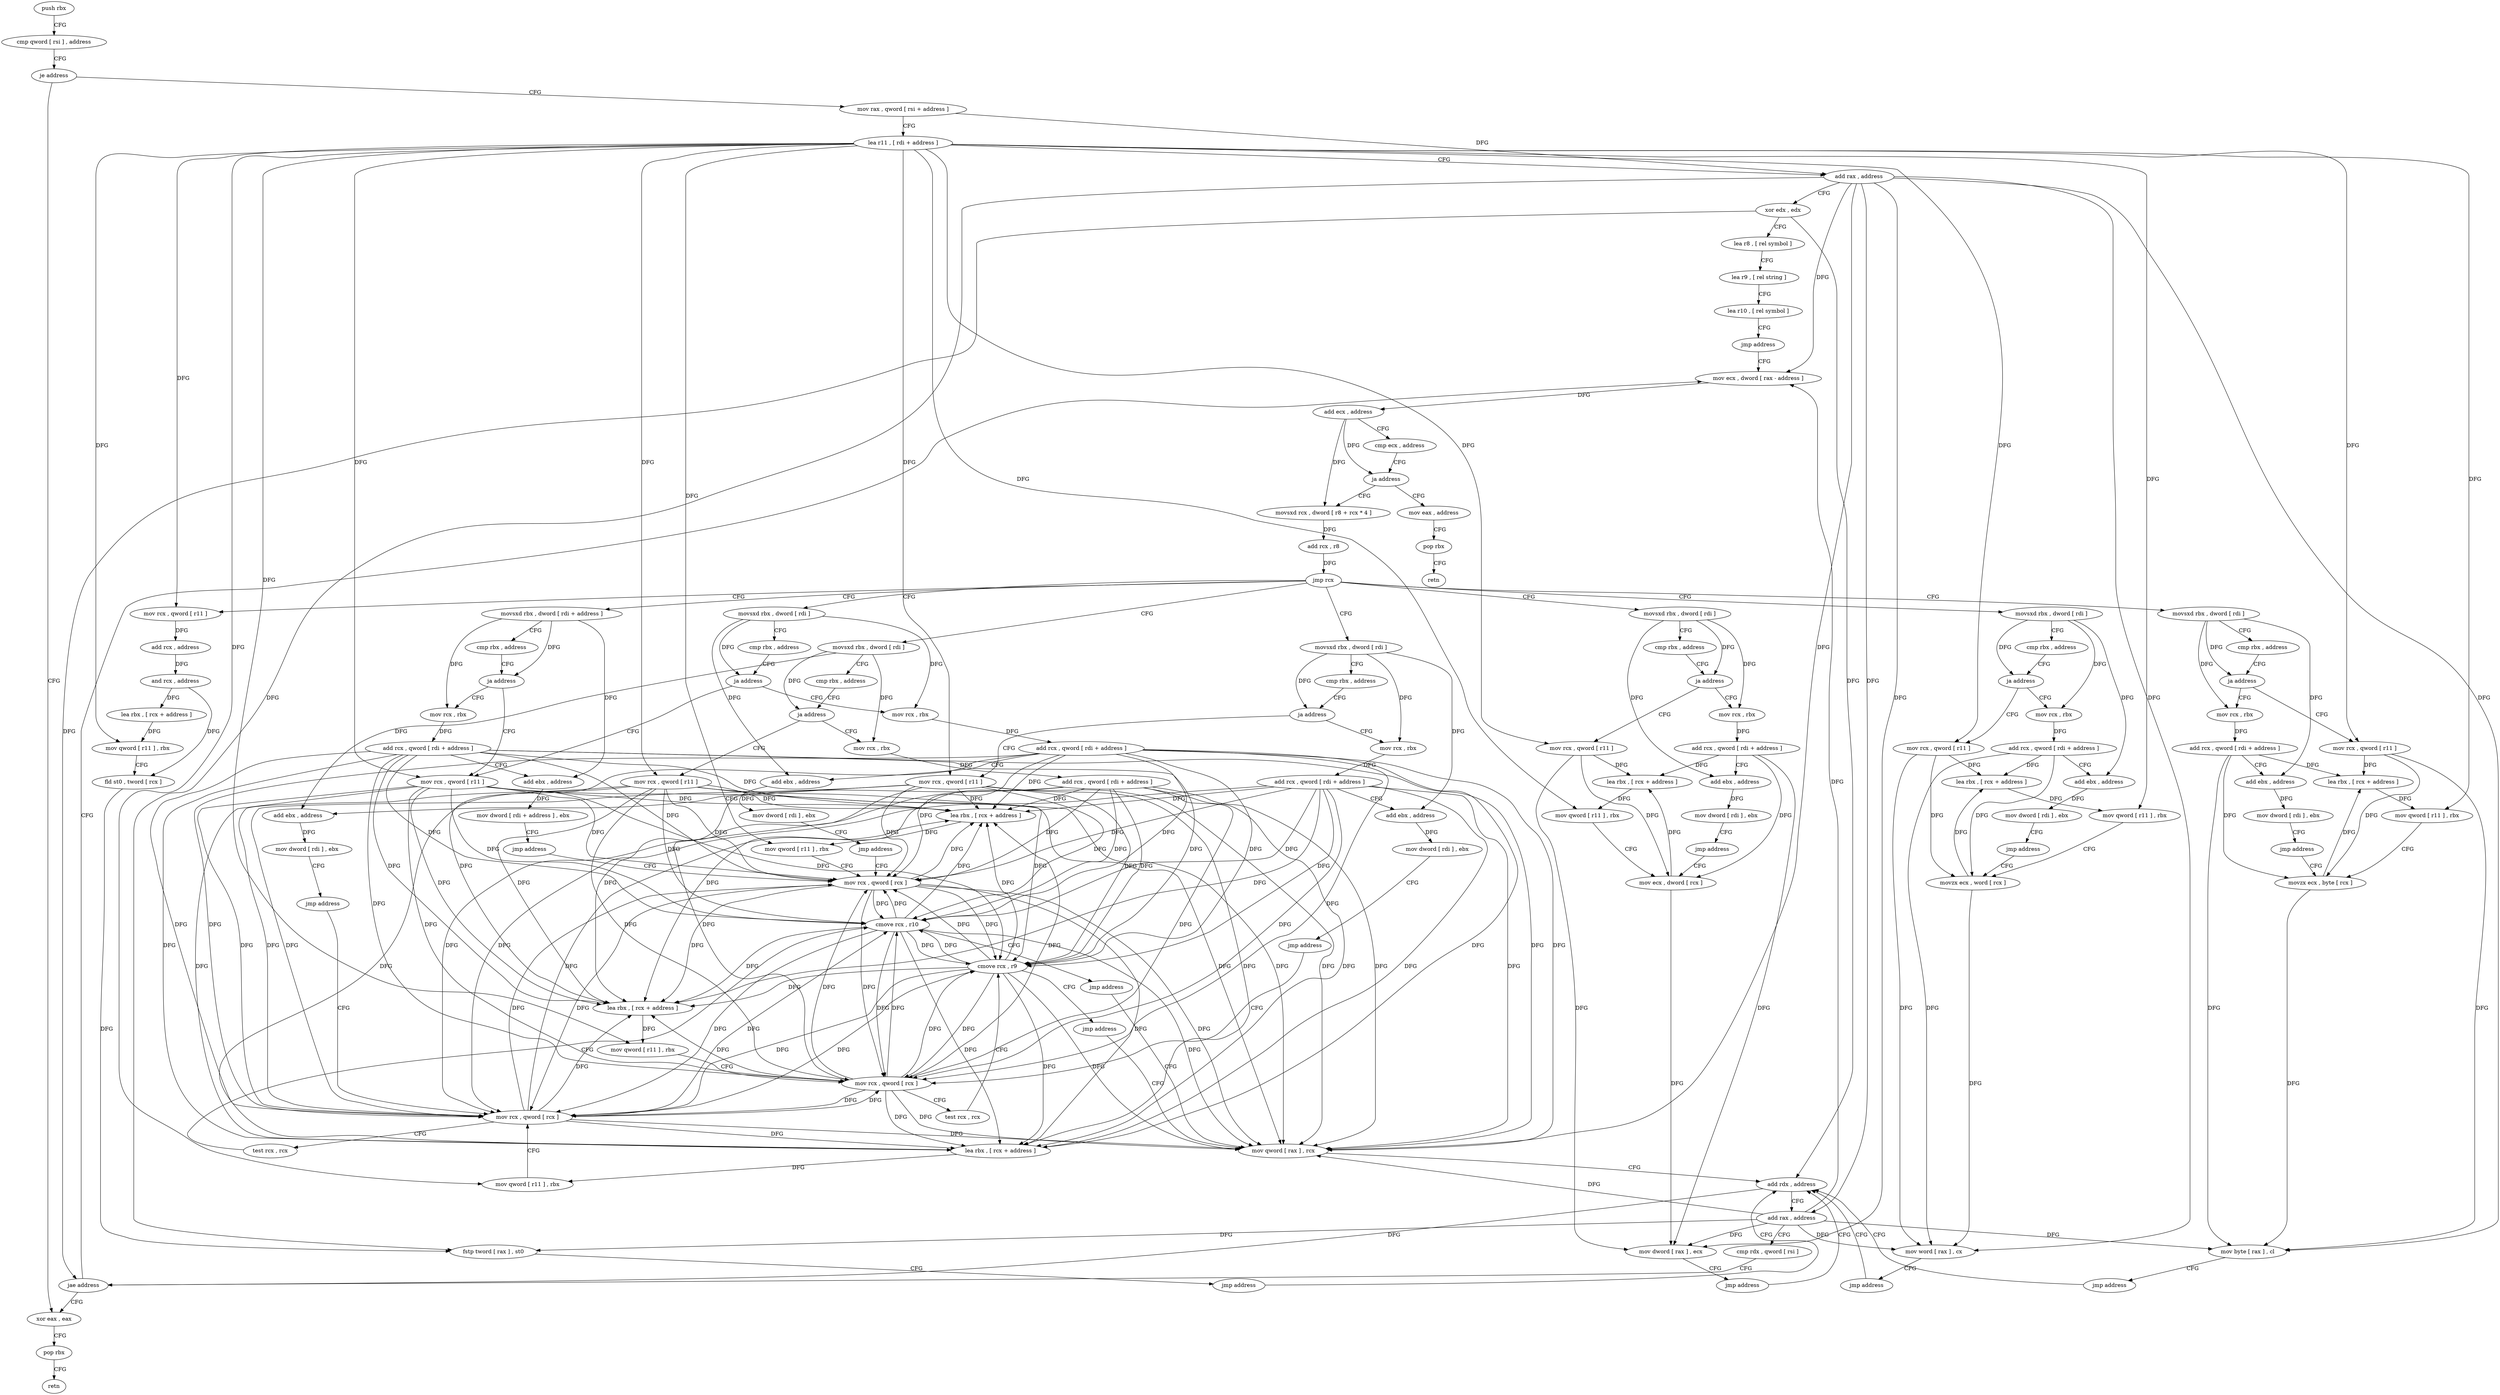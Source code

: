 digraph "func" {
"4317424" [label = "push rbx" ]
"4317425" [label = "cmp qword [ rsi ] , address" ]
"4317429" [label = "je address" ]
"4317853" [label = "xor eax , eax" ]
"4317435" [label = "mov rax , qword [ rsi + address ]" ]
"4317855" [label = "pop rbx" ]
"4317856" [label = "retn" ]
"4317439" [label = "lea r11 , [ rdi + address ]" ]
"4317443" [label = "add rax , address" ]
"4317447" [label = "xor edx , edx" ]
"4317449" [label = "lea r8 , [ rel symbol ]" ]
"4317456" [label = "lea r9 , [ rel string ]" ]
"4317463" [label = "lea r10 , [ rel symbol ]" ]
"4317470" [label = "jmp address" ]
"4317505" [label = "mov ecx , dword [ rax - address ]" ]
"4317508" [label = "add ecx , address" ]
"4317511" [label = "cmp ecx , address" ]
"4317514" [label = "ja address" ]
"4317857" [label = "mov eax , address" ]
"4317520" [label = "movsxd rcx , dword [ r8 + rcx * 4 ]" ]
"4317862" [label = "pop rbx" ]
"4317863" [label = "retn" ]
"4317524" [label = "add rcx , r8" ]
"4317527" [label = "jmp rcx" ]
"4317529" [label = "movsxd rbx , dword [ rdi ]" ]
"4317552" [label = "movsxd rbx , dword [ rdi ]" ]
"4317575" [label = "movsxd rbx , dword [ rdi ]" ]
"4317598" [label = "movsxd rbx , dword [ rdi ]" ]
"4317640" [label = "movsxd rbx , dword [ rdi ]" ]
"4317670" [label = "movsxd rbx , dword [ rdi ]" ]
"4317741" [label = "movsxd rbx , dword [ rdi + address ]" ]
"4317776" [label = "mov rcx , qword [ r11 ]" ]
"4317532" [label = "cmp rbx , address" ]
"4317536" [label = "ja address" ]
"4317472" [label = "mov rcx , qword [ r11 ]" ]
"4317538" [label = "mov rcx , rbx" ]
"4317555" [label = "cmp rbx , address" ]
"4317559" [label = "ja address" ]
"4317621" [label = "mov rcx , qword [ r11 ]" ]
"4317561" [label = "mov rcx , rbx" ]
"4317578" [label = "cmp rbx , address" ]
"4317582" [label = "ja address" ]
"4317700" [label = "mov rcx , qword [ r11 ]" ]
"4317584" [label = "mov rcx , rbx" ]
"4317601" [label = "cmp rbx , address" ]
"4317605" [label = "ja address" ]
"4317720" [label = "mov rcx , qword [ r11 ]" ]
"4317607" [label = "mov rcx , rbx" ]
"4317643" [label = "cmp rbx , address" ]
"4317647" [label = "ja address" ]
"4317803" [label = "mov rcx , qword [ r11 ]" ]
"4317653" [label = "mov rcx , rbx" ]
"4317673" [label = "cmp rbx , address" ]
"4317677" [label = "ja address" ]
"4317828" [label = "mov rcx , qword [ r11 ]" ]
"4317683" [label = "mov rcx , rbx" ]
"4317745" [label = "cmp rbx , address" ]
"4317752" [label = "ja address" ]
"4317758" [label = "mov rcx , rbx" ]
"4317779" [label = "add rcx , address" ]
"4317783" [label = "and rcx , address" ]
"4317787" [label = "lea rbx , [ rcx + address ]" ]
"4317791" [label = "mov qword [ r11 ] , rbx" ]
"4317794" [label = "fld st0 , tword [ rcx ]" ]
"4317796" [label = "fstp tword [ rax ] , st0" ]
"4317798" [label = "jmp address" ]
"4317488" [label = "add rdx , address" ]
"4317475" [label = "lea rbx , [ rcx + address ]" ]
"4317479" [label = "mov qword [ r11 ] , rbx" ]
"4317482" [label = "mov rcx , qword [ rcx ]" ]
"4317541" [label = "add rcx , qword [ rdi + address ]" ]
"4317545" [label = "add ebx , address" ]
"4317548" [label = "mov dword [ rdi ] , ebx" ]
"4317550" [label = "jmp address" ]
"4317624" [label = "lea rbx , [ rcx + address ]" ]
"4317628" [label = "mov qword [ r11 ] , rbx" ]
"4317631" [label = "mov ecx , dword [ rcx ]" ]
"4317564" [label = "add rcx , qword [ rdi + address ]" ]
"4317568" [label = "add ebx , address" ]
"4317571" [label = "mov dword [ rdi ] , ebx" ]
"4317573" [label = "jmp address" ]
"4317703" [label = "lea rbx , [ rcx + address ]" ]
"4317707" [label = "mov qword [ r11 ] , rbx" ]
"4317710" [label = "movzx ecx , byte [ rcx ]" ]
"4317587" [label = "add rcx , qword [ rdi + address ]" ]
"4317591" [label = "add ebx , address" ]
"4317594" [label = "mov dword [ rdi ] , ebx" ]
"4317596" [label = "jmp address" ]
"4317723" [label = "lea rbx , [ rcx + address ]" ]
"4317727" [label = "mov qword [ r11 ] , rbx" ]
"4317730" [label = "movzx ecx , word [ rcx ]" ]
"4317610" [label = "add rcx , qword [ rdi + address ]" ]
"4317614" [label = "add ebx , address" ]
"4317617" [label = "mov dword [ rdi ] , ebx" ]
"4317619" [label = "jmp address" ]
"4317806" [label = "lea rbx , [ rcx + address ]" ]
"4317810" [label = "mov qword [ r11 ] , rbx" ]
"4317813" [label = "mov rcx , qword [ rcx ]" ]
"4317656" [label = "add rcx , qword [ rdi + address ]" ]
"4317660" [label = "add ebx , address" ]
"4317663" [label = "mov dword [ rdi ] , ebx" ]
"4317665" [label = "jmp address" ]
"4317831" [label = "lea rbx , [ rcx + address ]" ]
"4317835" [label = "mov qword [ r11 ] , rbx" ]
"4317838" [label = "mov rcx , qword [ rcx ]" ]
"4317686" [label = "add rcx , qword [ rdi + address ]" ]
"4317690" [label = "add ebx , address" ]
"4317693" [label = "mov dword [ rdi ] , ebx" ]
"4317695" [label = "jmp address" ]
"4317761" [label = "add rcx , qword [ rdi + address ]" ]
"4317765" [label = "add ebx , address" ]
"4317768" [label = "mov dword [ rdi + address ] , ebx" ]
"4317771" [label = "jmp address" ]
"4317492" [label = "add rax , address" ]
"4317496" [label = "cmp rdx , qword [ rsi ]" ]
"4317499" [label = "jae address" ]
"4317485" [label = "mov qword [ rax ] , rcx" ]
"4317633" [label = "mov dword [ rax ] , ecx" ]
"4317635" [label = "jmp address" ]
"4317713" [label = "mov byte [ rax ] , cl" ]
"4317715" [label = "jmp address" ]
"4317733" [label = "mov word [ rax ] , cx" ]
"4317736" [label = "jmp address" ]
"4317816" [label = "test rcx , rcx" ]
"4317819" [label = "cmove rcx , r9" ]
"4317823" [label = "jmp address" ]
"4317841" [label = "test rcx , rcx" ]
"4317844" [label = "cmove rcx , r10" ]
"4317848" [label = "jmp address" ]
"4317424" -> "4317425" [ label = "CFG" ]
"4317425" -> "4317429" [ label = "CFG" ]
"4317429" -> "4317853" [ label = "CFG" ]
"4317429" -> "4317435" [ label = "CFG" ]
"4317853" -> "4317855" [ label = "CFG" ]
"4317435" -> "4317439" [ label = "CFG" ]
"4317435" -> "4317443" [ label = "DFG" ]
"4317855" -> "4317856" [ label = "CFG" ]
"4317439" -> "4317443" [ label = "CFG" ]
"4317439" -> "4317776" [ label = "DFG" ]
"4317439" -> "4317791" [ label = "DFG" ]
"4317439" -> "4317472" [ label = "DFG" ]
"4317439" -> "4317479" [ label = "DFG" ]
"4317439" -> "4317621" [ label = "DFG" ]
"4317439" -> "4317628" [ label = "DFG" ]
"4317439" -> "4317700" [ label = "DFG" ]
"4317439" -> "4317707" [ label = "DFG" ]
"4317439" -> "4317720" [ label = "DFG" ]
"4317439" -> "4317727" [ label = "DFG" ]
"4317439" -> "4317803" [ label = "DFG" ]
"4317439" -> "4317810" [ label = "DFG" ]
"4317439" -> "4317828" [ label = "DFG" ]
"4317439" -> "4317835" [ label = "DFG" ]
"4317443" -> "4317447" [ label = "CFG" ]
"4317443" -> "4317505" [ label = "DFG" ]
"4317443" -> "4317796" [ label = "DFG" ]
"4317443" -> "4317492" [ label = "DFG" ]
"4317443" -> "4317633" [ label = "DFG" ]
"4317443" -> "4317713" [ label = "DFG" ]
"4317443" -> "4317733" [ label = "DFG" ]
"4317443" -> "4317485" [ label = "DFG" ]
"4317447" -> "4317449" [ label = "CFG" ]
"4317447" -> "4317488" [ label = "DFG" ]
"4317447" -> "4317499" [ label = "DFG" ]
"4317449" -> "4317456" [ label = "CFG" ]
"4317456" -> "4317463" [ label = "CFG" ]
"4317463" -> "4317470" [ label = "CFG" ]
"4317470" -> "4317505" [ label = "CFG" ]
"4317505" -> "4317508" [ label = "DFG" ]
"4317508" -> "4317511" [ label = "CFG" ]
"4317508" -> "4317514" [ label = "DFG" ]
"4317508" -> "4317520" [ label = "DFG" ]
"4317511" -> "4317514" [ label = "CFG" ]
"4317514" -> "4317857" [ label = "CFG" ]
"4317514" -> "4317520" [ label = "CFG" ]
"4317857" -> "4317862" [ label = "CFG" ]
"4317520" -> "4317524" [ label = "DFG" ]
"4317862" -> "4317863" [ label = "CFG" ]
"4317524" -> "4317527" [ label = "DFG" ]
"4317527" -> "4317529" [ label = "CFG" ]
"4317527" -> "4317552" [ label = "CFG" ]
"4317527" -> "4317575" [ label = "CFG" ]
"4317527" -> "4317598" [ label = "CFG" ]
"4317527" -> "4317640" [ label = "CFG" ]
"4317527" -> "4317670" [ label = "CFG" ]
"4317527" -> "4317741" [ label = "CFG" ]
"4317527" -> "4317776" [ label = "CFG" ]
"4317529" -> "4317532" [ label = "CFG" ]
"4317529" -> "4317536" [ label = "DFG" ]
"4317529" -> "4317538" [ label = "DFG" ]
"4317529" -> "4317545" [ label = "DFG" ]
"4317552" -> "4317555" [ label = "CFG" ]
"4317552" -> "4317559" [ label = "DFG" ]
"4317552" -> "4317561" [ label = "DFG" ]
"4317552" -> "4317568" [ label = "DFG" ]
"4317575" -> "4317578" [ label = "CFG" ]
"4317575" -> "4317582" [ label = "DFG" ]
"4317575" -> "4317584" [ label = "DFG" ]
"4317575" -> "4317591" [ label = "DFG" ]
"4317598" -> "4317601" [ label = "CFG" ]
"4317598" -> "4317605" [ label = "DFG" ]
"4317598" -> "4317607" [ label = "DFG" ]
"4317598" -> "4317614" [ label = "DFG" ]
"4317640" -> "4317643" [ label = "CFG" ]
"4317640" -> "4317647" [ label = "DFG" ]
"4317640" -> "4317653" [ label = "DFG" ]
"4317640" -> "4317660" [ label = "DFG" ]
"4317670" -> "4317673" [ label = "CFG" ]
"4317670" -> "4317677" [ label = "DFG" ]
"4317670" -> "4317683" [ label = "DFG" ]
"4317670" -> "4317690" [ label = "DFG" ]
"4317741" -> "4317745" [ label = "CFG" ]
"4317741" -> "4317752" [ label = "DFG" ]
"4317741" -> "4317758" [ label = "DFG" ]
"4317741" -> "4317765" [ label = "DFG" ]
"4317776" -> "4317779" [ label = "DFG" ]
"4317532" -> "4317536" [ label = "CFG" ]
"4317536" -> "4317472" [ label = "CFG" ]
"4317536" -> "4317538" [ label = "CFG" ]
"4317472" -> "4317475" [ label = "DFG" ]
"4317472" -> "4317806" [ label = "DFG" ]
"4317472" -> "4317831" [ label = "DFG" ]
"4317472" -> "4317482" [ label = "DFG" ]
"4317472" -> "4317813" [ label = "DFG" ]
"4317472" -> "4317819" [ label = "DFG" ]
"4317472" -> "4317838" [ label = "DFG" ]
"4317472" -> "4317844" [ label = "DFG" ]
"4317472" -> "4317485" [ label = "DFG" ]
"4317538" -> "4317541" [ label = "DFG" ]
"4317555" -> "4317559" [ label = "CFG" ]
"4317559" -> "4317621" [ label = "CFG" ]
"4317559" -> "4317561" [ label = "CFG" ]
"4317621" -> "4317624" [ label = "DFG" ]
"4317621" -> "4317631" [ label = "DFG" ]
"4317621" -> "4317633" [ label = "DFG" ]
"4317561" -> "4317564" [ label = "DFG" ]
"4317578" -> "4317582" [ label = "CFG" ]
"4317582" -> "4317700" [ label = "CFG" ]
"4317582" -> "4317584" [ label = "CFG" ]
"4317700" -> "4317703" [ label = "DFG" ]
"4317700" -> "4317710" [ label = "DFG" ]
"4317700" -> "4317713" [ label = "DFG" ]
"4317584" -> "4317587" [ label = "DFG" ]
"4317601" -> "4317605" [ label = "CFG" ]
"4317605" -> "4317720" [ label = "CFG" ]
"4317605" -> "4317607" [ label = "CFG" ]
"4317720" -> "4317723" [ label = "DFG" ]
"4317720" -> "4317730" [ label = "DFG" ]
"4317720" -> "4317733" [ label = "DFG" ]
"4317607" -> "4317610" [ label = "DFG" ]
"4317643" -> "4317647" [ label = "CFG" ]
"4317647" -> "4317803" [ label = "CFG" ]
"4317647" -> "4317653" [ label = "CFG" ]
"4317803" -> "4317806" [ label = "DFG" ]
"4317803" -> "4317475" [ label = "DFG" ]
"4317803" -> "4317831" [ label = "DFG" ]
"4317803" -> "4317482" [ label = "DFG" ]
"4317803" -> "4317813" [ label = "DFG" ]
"4317803" -> "4317819" [ label = "DFG" ]
"4317803" -> "4317838" [ label = "DFG" ]
"4317803" -> "4317844" [ label = "DFG" ]
"4317803" -> "4317485" [ label = "DFG" ]
"4317653" -> "4317656" [ label = "DFG" ]
"4317673" -> "4317677" [ label = "CFG" ]
"4317677" -> "4317828" [ label = "CFG" ]
"4317677" -> "4317683" [ label = "CFG" ]
"4317828" -> "4317831" [ label = "DFG" ]
"4317828" -> "4317475" [ label = "DFG" ]
"4317828" -> "4317806" [ label = "DFG" ]
"4317828" -> "4317482" [ label = "DFG" ]
"4317828" -> "4317813" [ label = "DFG" ]
"4317828" -> "4317819" [ label = "DFG" ]
"4317828" -> "4317838" [ label = "DFG" ]
"4317828" -> "4317844" [ label = "DFG" ]
"4317828" -> "4317485" [ label = "DFG" ]
"4317683" -> "4317686" [ label = "DFG" ]
"4317745" -> "4317752" [ label = "CFG" ]
"4317752" -> "4317472" [ label = "CFG" ]
"4317752" -> "4317758" [ label = "CFG" ]
"4317758" -> "4317761" [ label = "DFG" ]
"4317779" -> "4317783" [ label = "DFG" ]
"4317783" -> "4317787" [ label = "DFG" ]
"4317783" -> "4317794" [ label = "DFG" ]
"4317787" -> "4317791" [ label = "DFG" ]
"4317791" -> "4317794" [ label = "CFG" ]
"4317794" -> "4317796" [ label = "DFG" ]
"4317796" -> "4317798" [ label = "CFG" ]
"4317798" -> "4317488" [ label = "CFG" ]
"4317488" -> "4317492" [ label = "CFG" ]
"4317488" -> "4317499" [ label = "DFG" ]
"4317475" -> "4317479" [ label = "DFG" ]
"4317479" -> "4317482" [ label = "CFG" ]
"4317482" -> "4317485" [ label = "DFG" ]
"4317482" -> "4317475" [ label = "DFG" ]
"4317482" -> "4317806" [ label = "DFG" ]
"4317482" -> "4317831" [ label = "DFG" ]
"4317482" -> "4317813" [ label = "DFG" ]
"4317482" -> "4317819" [ label = "DFG" ]
"4317482" -> "4317838" [ label = "DFG" ]
"4317482" -> "4317844" [ label = "DFG" ]
"4317541" -> "4317545" [ label = "CFG" ]
"4317541" -> "4317475" [ label = "DFG" ]
"4317541" -> "4317806" [ label = "DFG" ]
"4317541" -> "4317831" [ label = "DFG" ]
"4317541" -> "4317482" [ label = "DFG" ]
"4317541" -> "4317813" [ label = "DFG" ]
"4317541" -> "4317819" [ label = "DFG" ]
"4317541" -> "4317838" [ label = "DFG" ]
"4317541" -> "4317844" [ label = "DFG" ]
"4317541" -> "4317485" [ label = "DFG" ]
"4317545" -> "4317548" [ label = "DFG" ]
"4317548" -> "4317550" [ label = "CFG" ]
"4317550" -> "4317482" [ label = "CFG" ]
"4317624" -> "4317628" [ label = "DFG" ]
"4317628" -> "4317631" [ label = "CFG" ]
"4317631" -> "4317633" [ label = "DFG" ]
"4317631" -> "4317624" [ label = "DFG" ]
"4317564" -> "4317568" [ label = "CFG" ]
"4317564" -> "4317624" [ label = "DFG" ]
"4317564" -> "4317631" [ label = "DFG" ]
"4317564" -> "4317633" [ label = "DFG" ]
"4317568" -> "4317571" [ label = "DFG" ]
"4317571" -> "4317573" [ label = "CFG" ]
"4317573" -> "4317631" [ label = "CFG" ]
"4317703" -> "4317707" [ label = "DFG" ]
"4317707" -> "4317710" [ label = "CFG" ]
"4317710" -> "4317713" [ label = "DFG" ]
"4317710" -> "4317703" [ label = "DFG" ]
"4317587" -> "4317591" [ label = "CFG" ]
"4317587" -> "4317703" [ label = "DFG" ]
"4317587" -> "4317710" [ label = "DFG" ]
"4317587" -> "4317713" [ label = "DFG" ]
"4317591" -> "4317594" [ label = "DFG" ]
"4317594" -> "4317596" [ label = "CFG" ]
"4317596" -> "4317710" [ label = "CFG" ]
"4317723" -> "4317727" [ label = "DFG" ]
"4317727" -> "4317730" [ label = "CFG" ]
"4317730" -> "4317733" [ label = "DFG" ]
"4317730" -> "4317723" [ label = "DFG" ]
"4317610" -> "4317614" [ label = "CFG" ]
"4317610" -> "4317723" [ label = "DFG" ]
"4317610" -> "4317730" [ label = "DFG" ]
"4317610" -> "4317733" [ label = "DFG" ]
"4317614" -> "4317617" [ label = "DFG" ]
"4317617" -> "4317619" [ label = "CFG" ]
"4317619" -> "4317730" [ label = "CFG" ]
"4317806" -> "4317810" [ label = "DFG" ]
"4317810" -> "4317813" [ label = "CFG" ]
"4317813" -> "4317816" [ label = "CFG" ]
"4317813" -> "4317475" [ label = "DFG" ]
"4317813" -> "4317806" [ label = "DFG" ]
"4317813" -> "4317831" [ label = "DFG" ]
"4317813" -> "4317482" [ label = "DFG" ]
"4317813" -> "4317819" [ label = "DFG" ]
"4317813" -> "4317838" [ label = "DFG" ]
"4317813" -> "4317844" [ label = "DFG" ]
"4317813" -> "4317485" [ label = "DFG" ]
"4317656" -> "4317660" [ label = "CFG" ]
"4317656" -> "4317475" [ label = "DFG" ]
"4317656" -> "4317806" [ label = "DFG" ]
"4317656" -> "4317831" [ label = "DFG" ]
"4317656" -> "4317482" [ label = "DFG" ]
"4317656" -> "4317813" [ label = "DFG" ]
"4317656" -> "4317819" [ label = "DFG" ]
"4317656" -> "4317838" [ label = "DFG" ]
"4317656" -> "4317844" [ label = "DFG" ]
"4317656" -> "4317485" [ label = "DFG" ]
"4317660" -> "4317663" [ label = "DFG" ]
"4317663" -> "4317665" [ label = "CFG" ]
"4317665" -> "4317813" [ label = "CFG" ]
"4317831" -> "4317835" [ label = "DFG" ]
"4317835" -> "4317838" [ label = "CFG" ]
"4317838" -> "4317841" [ label = "CFG" ]
"4317838" -> "4317475" [ label = "DFG" ]
"4317838" -> "4317806" [ label = "DFG" ]
"4317838" -> "4317831" [ label = "DFG" ]
"4317838" -> "4317482" [ label = "DFG" ]
"4317838" -> "4317813" [ label = "DFG" ]
"4317838" -> "4317819" [ label = "DFG" ]
"4317838" -> "4317844" [ label = "DFG" ]
"4317838" -> "4317485" [ label = "DFG" ]
"4317686" -> "4317690" [ label = "CFG" ]
"4317686" -> "4317475" [ label = "DFG" ]
"4317686" -> "4317806" [ label = "DFG" ]
"4317686" -> "4317831" [ label = "DFG" ]
"4317686" -> "4317482" [ label = "DFG" ]
"4317686" -> "4317813" [ label = "DFG" ]
"4317686" -> "4317819" [ label = "DFG" ]
"4317686" -> "4317838" [ label = "DFG" ]
"4317686" -> "4317844" [ label = "DFG" ]
"4317686" -> "4317485" [ label = "DFG" ]
"4317690" -> "4317693" [ label = "DFG" ]
"4317693" -> "4317695" [ label = "CFG" ]
"4317695" -> "4317838" [ label = "CFG" ]
"4317761" -> "4317765" [ label = "CFG" ]
"4317761" -> "4317475" [ label = "DFG" ]
"4317761" -> "4317806" [ label = "DFG" ]
"4317761" -> "4317831" [ label = "DFG" ]
"4317761" -> "4317482" [ label = "DFG" ]
"4317761" -> "4317813" [ label = "DFG" ]
"4317761" -> "4317819" [ label = "DFG" ]
"4317761" -> "4317838" [ label = "DFG" ]
"4317761" -> "4317844" [ label = "DFG" ]
"4317761" -> "4317485" [ label = "DFG" ]
"4317765" -> "4317768" [ label = "DFG" ]
"4317768" -> "4317771" [ label = "CFG" ]
"4317771" -> "4317482" [ label = "CFG" ]
"4317492" -> "4317496" [ label = "CFG" ]
"4317492" -> "4317505" [ label = "DFG" ]
"4317492" -> "4317796" [ label = "DFG" ]
"4317492" -> "4317633" [ label = "DFG" ]
"4317492" -> "4317713" [ label = "DFG" ]
"4317492" -> "4317733" [ label = "DFG" ]
"4317492" -> "4317485" [ label = "DFG" ]
"4317496" -> "4317499" [ label = "CFG" ]
"4317499" -> "4317853" [ label = "CFG" ]
"4317499" -> "4317505" [ label = "CFG" ]
"4317485" -> "4317488" [ label = "CFG" ]
"4317633" -> "4317635" [ label = "CFG" ]
"4317635" -> "4317488" [ label = "CFG" ]
"4317713" -> "4317715" [ label = "CFG" ]
"4317715" -> "4317488" [ label = "CFG" ]
"4317733" -> "4317736" [ label = "CFG" ]
"4317736" -> "4317488" [ label = "CFG" ]
"4317816" -> "4317819" [ label = "CFG" ]
"4317819" -> "4317823" [ label = "CFG" ]
"4317819" -> "4317475" [ label = "DFG" ]
"4317819" -> "4317806" [ label = "DFG" ]
"4317819" -> "4317831" [ label = "DFG" ]
"4317819" -> "4317482" [ label = "DFG" ]
"4317819" -> "4317813" [ label = "DFG" ]
"4317819" -> "4317838" [ label = "DFG" ]
"4317819" -> "4317844" [ label = "DFG" ]
"4317819" -> "4317485" [ label = "DFG" ]
"4317823" -> "4317485" [ label = "CFG" ]
"4317841" -> "4317844" [ label = "CFG" ]
"4317844" -> "4317848" [ label = "CFG" ]
"4317844" -> "4317475" [ label = "DFG" ]
"4317844" -> "4317806" [ label = "DFG" ]
"4317844" -> "4317831" [ label = "DFG" ]
"4317844" -> "4317482" [ label = "DFG" ]
"4317844" -> "4317813" [ label = "DFG" ]
"4317844" -> "4317819" [ label = "DFG" ]
"4317844" -> "4317838" [ label = "DFG" ]
"4317844" -> "4317485" [ label = "DFG" ]
"4317848" -> "4317485" [ label = "CFG" ]
}
